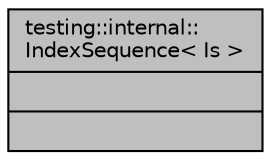 digraph "testing::internal::IndexSequence&lt; Is &gt;"
{
 // INTERACTIVE_SVG=YES
 // LATEX_PDF_SIZE
  edge [fontname="Helvetica",fontsize="10",labelfontname="Helvetica",labelfontsize="10"];
  node [fontname="Helvetica",fontsize="10",shape=record];
  Node1 [label="{testing::internal::\lIndexSequence\< Is \>\n||}",height=0.2,width=0.4,color="black", fillcolor="grey75", style="filled", fontcolor="black",tooltip=" "];
}
